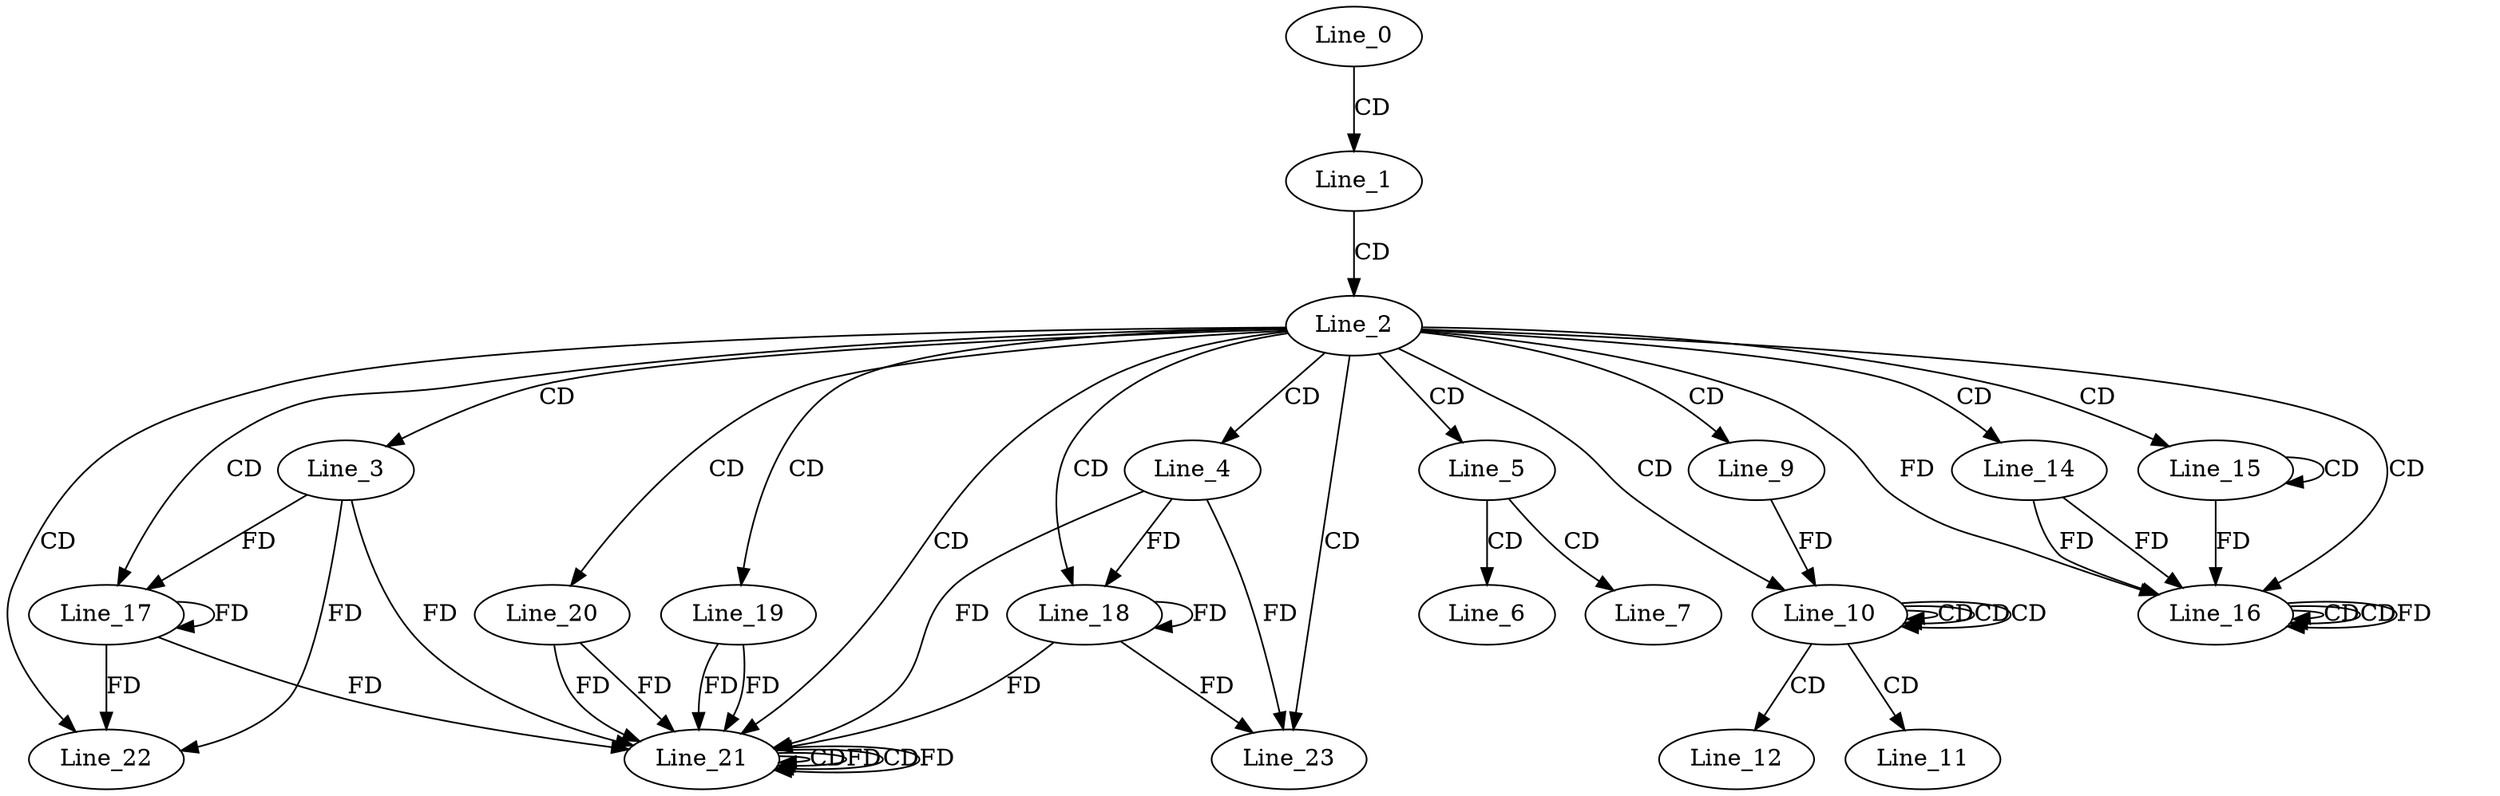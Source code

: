 digraph G {
  Line_0;
  Line_1;
  Line_2;
  Line_3;
  Line_4;
  Line_5;
  Line_6;
  Line_7;
  Line_9;
  Line_10;
  Line_10;
  Line_10;
  Line_10;
  Line_10;
  Line_10;
  Line_10;
  Line_11;
  Line_12;
  Line_14;
  Line_15;
  Line_15;
  Line_16;
  Line_16;
  Line_16;
  Line_17;
  Line_18;
  Line_19;
  Line_20;
  Line_21;
  Line_21;
  Line_21;
  Line_21;
  Line_22;
  Line_23;
  Line_0 -> Line_1 [ label="CD" ];
  Line_1 -> Line_2 [ label="CD" ];
  Line_2 -> Line_3 [ label="CD" ];
  Line_2 -> Line_4 [ label="CD" ];
  Line_2 -> Line_5 [ label="CD" ];
  Line_5 -> Line_6 [ label="CD" ];
  Line_5 -> Line_7 [ label="CD" ];
  Line_2 -> Line_9 [ label="CD" ];
  Line_2 -> Line_10 [ label="CD" ];
  Line_10 -> Line_10 [ label="CD" ];
  Line_9 -> Line_10 [ label="FD" ];
  Line_10 -> Line_10 [ label="CD" ];
  Line_10 -> Line_10 [ label="CD" ];
  Line_10 -> Line_11 [ label="CD" ];
  Line_10 -> Line_12 [ label="CD" ];
  Line_2 -> Line_14 [ label="CD" ];
  Line_2 -> Line_15 [ label="CD" ];
  Line_15 -> Line_15 [ label="CD" ];
  Line_2 -> Line_16 [ label="CD" ];
  Line_14 -> Line_16 [ label="FD" ];
  Line_16 -> Line_16 [ label="CD" ];
  Line_14 -> Line_16 [ label="FD" ];
  Line_16 -> Line_16 [ label="CD" ];
  Line_2 -> Line_16 [ label="FD" ];
  Line_16 -> Line_16 [ label="FD" ];
  Line_15 -> Line_16 [ label="FD" ];
  Line_2 -> Line_17 [ label="CD" ];
  Line_3 -> Line_17 [ label="FD" ];
  Line_17 -> Line_17 [ label="FD" ];
  Line_2 -> Line_18 [ label="CD" ];
  Line_4 -> Line_18 [ label="FD" ];
  Line_18 -> Line_18 [ label="FD" ];
  Line_2 -> Line_19 [ label="CD" ];
  Line_2 -> Line_20 [ label="CD" ];
  Line_2 -> Line_21 [ label="CD" ];
  Line_21 -> Line_21 [ label="CD" ];
  Line_21 -> Line_21 [ label="FD" ];
  Line_20 -> Line_21 [ label="FD" ];
  Line_3 -> Line_21 [ label="FD" ];
  Line_17 -> Line_21 [ label="FD" ];
  Line_19 -> Line_21 [ label="FD" ];
  Line_21 -> Line_21 [ label="CD" ];
  Line_4 -> Line_21 [ label="FD" ];
  Line_18 -> Line_21 [ label="FD" ];
  Line_19 -> Line_21 [ label="FD" ];
  Line_21 -> Line_21 [ label="FD" ];
  Line_20 -> Line_21 [ label="FD" ];
  Line_2 -> Line_22 [ label="CD" ];
  Line_3 -> Line_22 [ label="FD" ];
  Line_17 -> Line_22 [ label="FD" ];
  Line_2 -> Line_23 [ label="CD" ];
  Line_4 -> Line_23 [ label="FD" ];
  Line_18 -> Line_23 [ label="FD" ];
}
